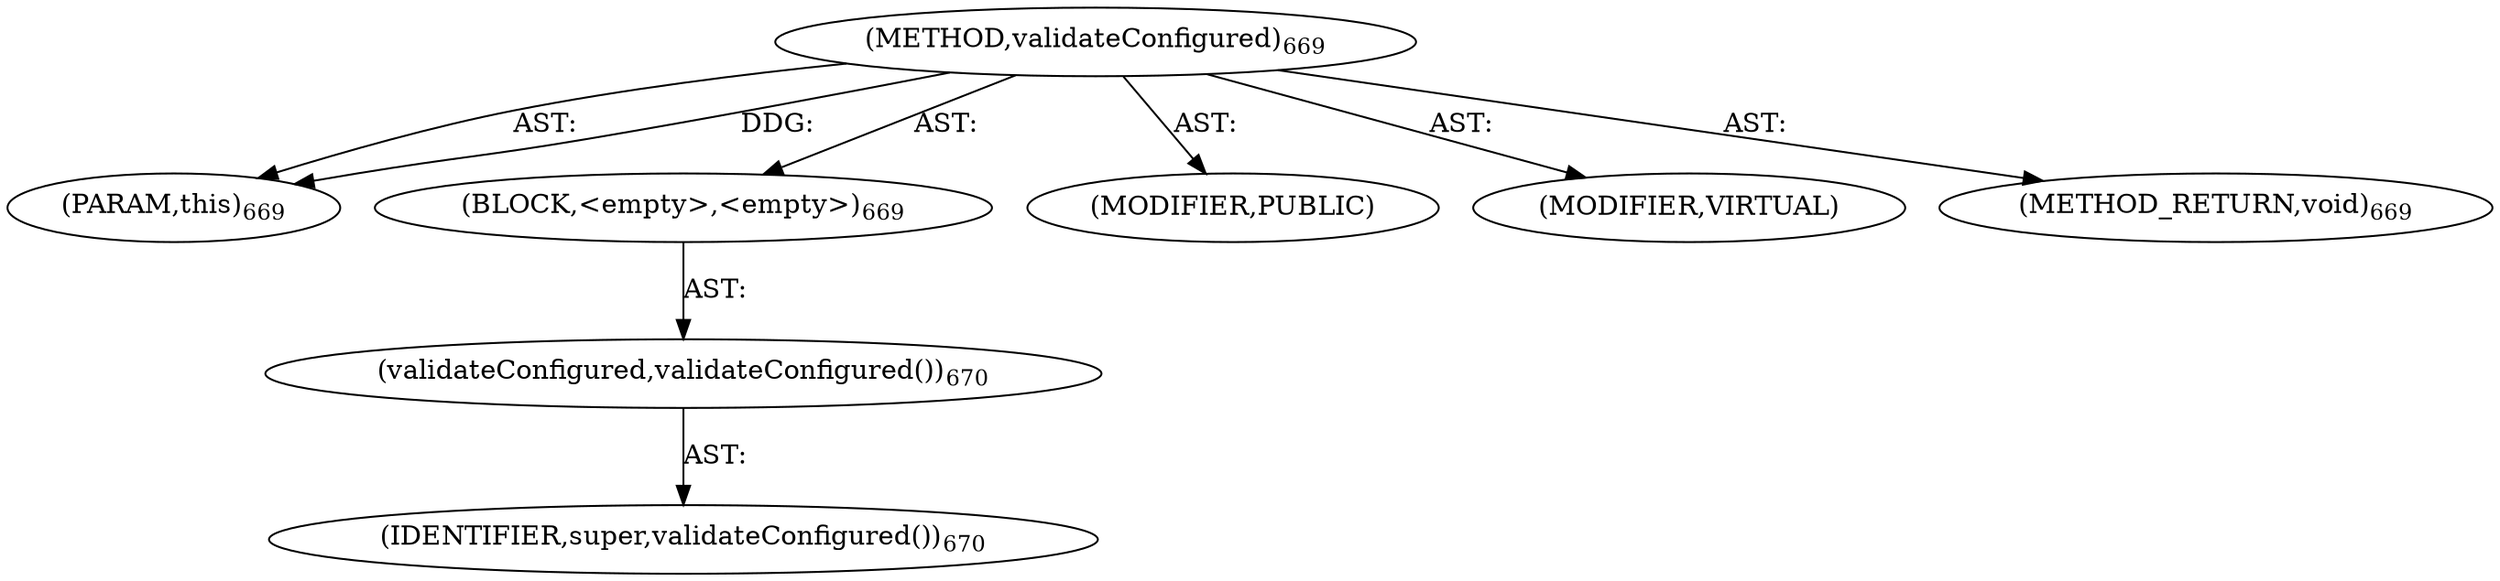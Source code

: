 digraph "validateConfigured" {  
"111669149723" [label = <(METHOD,validateConfigured)<SUB>669</SUB>> ]
"115964117054" [label = <(PARAM,this)<SUB>669</SUB>> ]
"25769803847" [label = <(BLOCK,&lt;empty&gt;,&lt;empty&gt;)<SUB>669</SUB>> ]
"30064771398" [label = <(validateConfigured,validateConfigured())<SUB>670</SUB>> ]
"68719477009" [label = <(IDENTIFIER,super,validateConfigured())<SUB>670</SUB>> ]
"133143986280" [label = <(MODIFIER,PUBLIC)> ]
"133143986281" [label = <(MODIFIER,VIRTUAL)> ]
"128849018907" [label = <(METHOD_RETURN,void)<SUB>669</SUB>> ]
  "111669149723" -> "115964117054"  [ label = "AST: "] 
  "111669149723" -> "25769803847"  [ label = "AST: "] 
  "111669149723" -> "133143986280"  [ label = "AST: "] 
  "111669149723" -> "133143986281"  [ label = "AST: "] 
  "111669149723" -> "128849018907"  [ label = "AST: "] 
  "25769803847" -> "30064771398"  [ label = "AST: "] 
  "30064771398" -> "68719477009"  [ label = "AST: "] 
  "111669149723" -> "115964117054"  [ label = "DDG: "] 
}
